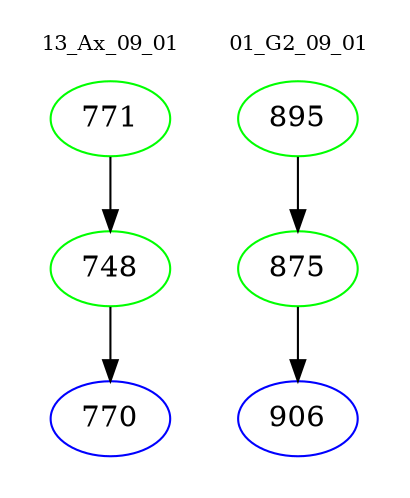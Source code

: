digraph{
subgraph cluster_0 {
color = white
label = "13_Ax_09_01";
fontsize=10;
T0_771 [label="771", color="green"]
T0_771 -> T0_748 [color="black"]
T0_748 [label="748", color="green"]
T0_748 -> T0_770 [color="black"]
T0_770 [label="770", color="blue"]
}
subgraph cluster_1 {
color = white
label = "01_G2_09_01";
fontsize=10;
T1_895 [label="895", color="green"]
T1_895 -> T1_875 [color="black"]
T1_875 [label="875", color="green"]
T1_875 -> T1_906 [color="black"]
T1_906 [label="906", color="blue"]
}
}
